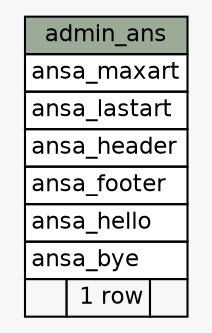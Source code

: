 // dot 2.38.0 on Mac OS X 10.9.4
// SchemaSpy rev 590
digraph "admin_ans" {
  graph [
    rankdir="RL"
    bgcolor="#f7f7f7"
    nodesep="0.18"
    ranksep="0.46"
    fontname="Helvetica"
    fontsize="11"
  ];
  node [
    fontname="Helvetica"
    fontsize="11"
    shape="plaintext"
  ];
  edge [
    arrowsize="0.8"
  ];
  "admin_ans" [
    label=<
    <TABLE BORDER="0" CELLBORDER="1" CELLSPACING="0" BGCOLOR="#ffffff">
      <TR><TD COLSPAN="3" BGCOLOR="#9bab96" ALIGN="CENTER">admin_ans</TD></TR>
      <TR><TD PORT="ansa_maxart" COLSPAN="3" ALIGN="LEFT">ansa_maxart</TD></TR>
      <TR><TD PORT="ansa_lastart" COLSPAN="3" ALIGN="LEFT">ansa_lastart</TD></TR>
      <TR><TD PORT="ansa_header" COLSPAN="3" ALIGN="LEFT">ansa_header</TD></TR>
      <TR><TD PORT="ansa_footer" COLSPAN="3" ALIGN="LEFT">ansa_footer</TD></TR>
      <TR><TD PORT="ansa_hello" COLSPAN="3" ALIGN="LEFT">ansa_hello</TD></TR>
      <TR><TD PORT="ansa_bye" COLSPAN="3" ALIGN="LEFT">ansa_bye</TD></TR>
      <TR><TD ALIGN="LEFT" BGCOLOR="#f7f7f7">  </TD><TD ALIGN="RIGHT" BGCOLOR="#f7f7f7">1 row</TD><TD ALIGN="RIGHT" BGCOLOR="#f7f7f7">  </TD></TR>
    </TABLE>>
    URL="tables/admin_ans.html"
    tooltip="admin_ans"
  ];
}
